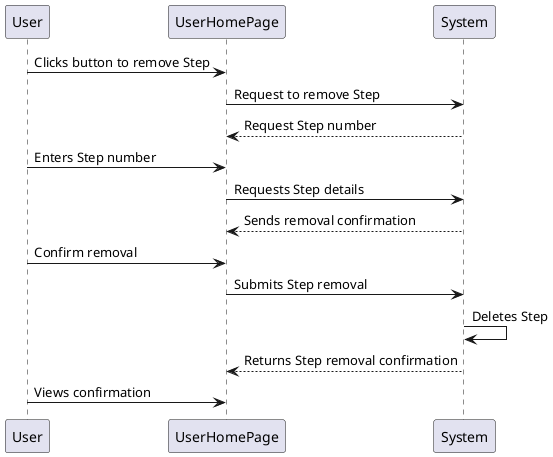 @startuml
User -> UserHomePage: Clicks button to remove Step
UserHomePage -> System: Request to remove Step
System --> UserHomePage: Request Step number
User -> UserHomePage: Enters Step number
UserHomePage -> System: Requests Step details
System --> UserHomePage: Sends removal confirmation

User -> UserHomePage: Confirm removal
UserHomePage -> System: Submits Step removal

System -> System: Deletes Step
System --> UserHomePage: Returns Step removal confirmation
User -> UserHomePage: Views confirmation

@enduml

